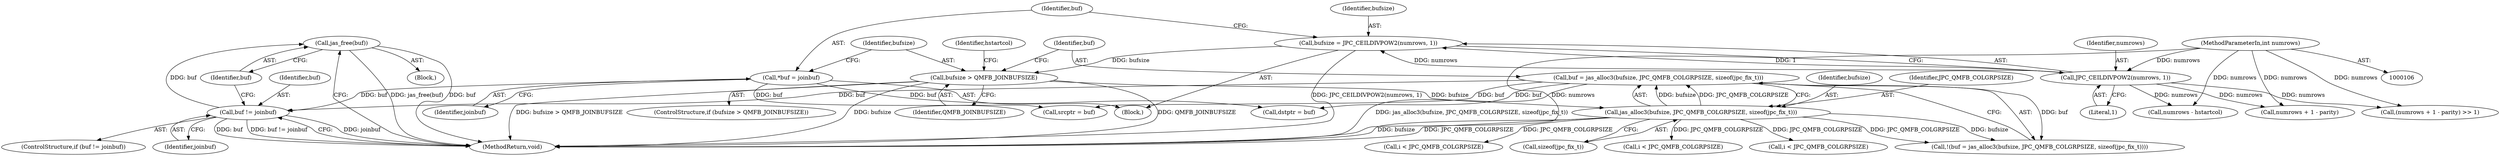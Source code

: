 digraph "1_jasper_4a59cfaf9ab3d48fca4a15c0d2674bf7138e3d1a@API" {
"1000324" [label="(Call,jas_free(buf))"];
"1000320" [label="(Call,buf != joinbuf)"];
"1000120" [label="(Call,*buf = joinbuf)"];
"1000137" [label="(Call,buf = jas_alloc3(bufsize, JPC_QMFB_COLGRPSIZE, sizeof(jpc_fix_t)))"];
"1000139" [label="(Call,jas_alloc3(bufsize, JPC_QMFB_COLGRPSIZE, sizeof(jpc_fix_t)))"];
"1000131" [label="(Call,bufsize > QMFB_JOINBUFSIZE)"];
"1000113" [label="(Call,bufsize = JPC_CEILDIVPOW2(numrows, 1))"];
"1000115" [label="(Call,JPC_CEILDIVPOW2(numrows, 1))"];
"1000108" [label="(MethodParameterIn,int numrows)"];
"1000139" [label="(Call,jas_alloc3(bufsize, JPC_QMFB_COLGRPSIZE, sizeof(jpc_fix_t)))"];
"1000325" [label="(Identifier,buf)"];
"1000326" [label="(MethodReturn,void)"];
"1000224" [label="(Call,numrows - hstartcol)"];
"1000243" [label="(Call,i < JPC_QMFB_COLGRPSIZE)"];
"1000321" [label="(Identifier,buf)"];
"1000319" [label="(ControlStructure,if (buf != joinbuf))"];
"1000122" [label="(Identifier,joinbuf)"];
"1000137" [label="(Call,buf = jas_alloc3(bufsize, JPC_QMFB_COLGRPSIZE, sizeof(jpc_fix_t)))"];
"1000130" [label="(ControlStructure,if (bufsize > QMFB_JOINBUFSIZE))"];
"1000111" [label="(Block,)"];
"1000141" [label="(Identifier,JPC_QMFB_COLGRPSIZE)"];
"1000117" [label="(Literal,1)"];
"1000140" [label="(Identifier,bufsize)"];
"1000323" [label="(Block,)"];
"1000113" [label="(Call,bufsize = JPC_CEILDIVPOW2(numrows, 1))"];
"1000120" [label="(Call,*buf = joinbuf)"];
"1000142" [label="(Call,sizeof(jpc_fix_t))"];
"1000164" [label="(Call,dstptr = buf)"];
"1000136" [label="(Call,!(buf = jas_alloc3(bufsize, JPC_QMFB_COLGRPSIZE, sizeof(jpc_fix_t))))"];
"1000138" [label="(Identifier,buf)"];
"1000147" [label="(Identifier,hstartcol)"];
"1000108" [label="(MethodParameterIn,int numrows)"];
"1000148" [label="(Call,(numrows + 1 - parity) >> 1)"];
"1000320" [label="(Call,buf != joinbuf)"];
"1000183" [label="(Call,i < JPC_QMFB_COLGRPSIZE)"];
"1000133" [label="(Identifier,QMFB_JOINBUFSIZE)"];
"1000266" [label="(Call,srcptr = buf)"];
"1000131" [label="(Call,bufsize > QMFB_JOINBUFSIZE)"];
"1000322" [label="(Identifier,joinbuf)"];
"1000149" [label="(Call,numrows + 1 - parity)"];
"1000116" [label="(Identifier,numrows)"];
"1000115" [label="(Call,JPC_CEILDIVPOW2(numrows, 1))"];
"1000132" [label="(Identifier,bufsize)"];
"1000114" [label="(Identifier,bufsize)"];
"1000121" [label="(Identifier,buf)"];
"1000324" [label="(Call,jas_free(buf))"];
"1000296" [label="(Call,i < JPC_QMFB_COLGRPSIZE)"];
"1000324" -> "1000323"  [label="AST: "];
"1000324" -> "1000325"  [label="CFG: "];
"1000325" -> "1000324"  [label="AST: "];
"1000326" -> "1000324"  [label="CFG: "];
"1000324" -> "1000326"  [label="DDG: jas_free(buf)"];
"1000324" -> "1000326"  [label="DDG: buf"];
"1000320" -> "1000324"  [label="DDG: buf"];
"1000320" -> "1000319"  [label="AST: "];
"1000320" -> "1000322"  [label="CFG: "];
"1000321" -> "1000320"  [label="AST: "];
"1000322" -> "1000320"  [label="AST: "];
"1000325" -> "1000320"  [label="CFG: "];
"1000326" -> "1000320"  [label="CFG: "];
"1000320" -> "1000326"  [label="DDG: joinbuf"];
"1000320" -> "1000326"  [label="DDG: buf"];
"1000320" -> "1000326"  [label="DDG: buf != joinbuf"];
"1000120" -> "1000320"  [label="DDG: buf"];
"1000137" -> "1000320"  [label="DDG: buf"];
"1000120" -> "1000111"  [label="AST: "];
"1000120" -> "1000122"  [label="CFG: "];
"1000121" -> "1000120"  [label="AST: "];
"1000122" -> "1000120"  [label="AST: "];
"1000132" -> "1000120"  [label="CFG: "];
"1000120" -> "1000164"  [label="DDG: buf"];
"1000120" -> "1000266"  [label="DDG: buf"];
"1000137" -> "1000136"  [label="AST: "];
"1000137" -> "1000139"  [label="CFG: "];
"1000138" -> "1000137"  [label="AST: "];
"1000139" -> "1000137"  [label="AST: "];
"1000136" -> "1000137"  [label="CFG: "];
"1000137" -> "1000326"  [label="DDG: jas_alloc3(bufsize, JPC_QMFB_COLGRPSIZE, sizeof(jpc_fix_t))"];
"1000137" -> "1000136"  [label="DDG: buf"];
"1000139" -> "1000137"  [label="DDG: bufsize"];
"1000139" -> "1000137"  [label="DDG: JPC_QMFB_COLGRPSIZE"];
"1000137" -> "1000164"  [label="DDG: buf"];
"1000137" -> "1000266"  [label="DDG: buf"];
"1000139" -> "1000142"  [label="CFG: "];
"1000140" -> "1000139"  [label="AST: "];
"1000141" -> "1000139"  [label="AST: "];
"1000142" -> "1000139"  [label="AST: "];
"1000139" -> "1000326"  [label="DDG: JPC_QMFB_COLGRPSIZE"];
"1000139" -> "1000326"  [label="DDG: bufsize"];
"1000139" -> "1000136"  [label="DDG: bufsize"];
"1000139" -> "1000136"  [label="DDG: JPC_QMFB_COLGRPSIZE"];
"1000131" -> "1000139"  [label="DDG: bufsize"];
"1000139" -> "1000183"  [label="DDG: JPC_QMFB_COLGRPSIZE"];
"1000139" -> "1000243"  [label="DDG: JPC_QMFB_COLGRPSIZE"];
"1000139" -> "1000296"  [label="DDG: JPC_QMFB_COLGRPSIZE"];
"1000131" -> "1000130"  [label="AST: "];
"1000131" -> "1000133"  [label="CFG: "];
"1000132" -> "1000131"  [label="AST: "];
"1000133" -> "1000131"  [label="AST: "];
"1000138" -> "1000131"  [label="CFG: "];
"1000147" -> "1000131"  [label="CFG: "];
"1000131" -> "1000326"  [label="DDG: bufsize"];
"1000131" -> "1000326"  [label="DDG: QMFB_JOINBUFSIZE"];
"1000131" -> "1000326"  [label="DDG: bufsize > QMFB_JOINBUFSIZE"];
"1000113" -> "1000131"  [label="DDG: bufsize"];
"1000113" -> "1000111"  [label="AST: "];
"1000113" -> "1000115"  [label="CFG: "];
"1000114" -> "1000113"  [label="AST: "];
"1000115" -> "1000113"  [label="AST: "];
"1000121" -> "1000113"  [label="CFG: "];
"1000113" -> "1000326"  [label="DDG: JPC_CEILDIVPOW2(numrows, 1)"];
"1000115" -> "1000113"  [label="DDG: numrows"];
"1000115" -> "1000113"  [label="DDG: 1"];
"1000115" -> "1000117"  [label="CFG: "];
"1000116" -> "1000115"  [label="AST: "];
"1000117" -> "1000115"  [label="AST: "];
"1000108" -> "1000115"  [label="DDG: numrows"];
"1000115" -> "1000148"  [label="DDG: numrows"];
"1000115" -> "1000149"  [label="DDG: numrows"];
"1000115" -> "1000224"  [label="DDG: numrows"];
"1000108" -> "1000106"  [label="AST: "];
"1000108" -> "1000326"  [label="DDG: numrows"];
"1000108" -> "1000148"  [label="DDG: numrows"];
"1000108" -> "1000149"  [label="DDG: numrows"];
"1000108" -> "1000224"  [label="DDG: numrows"];
}
